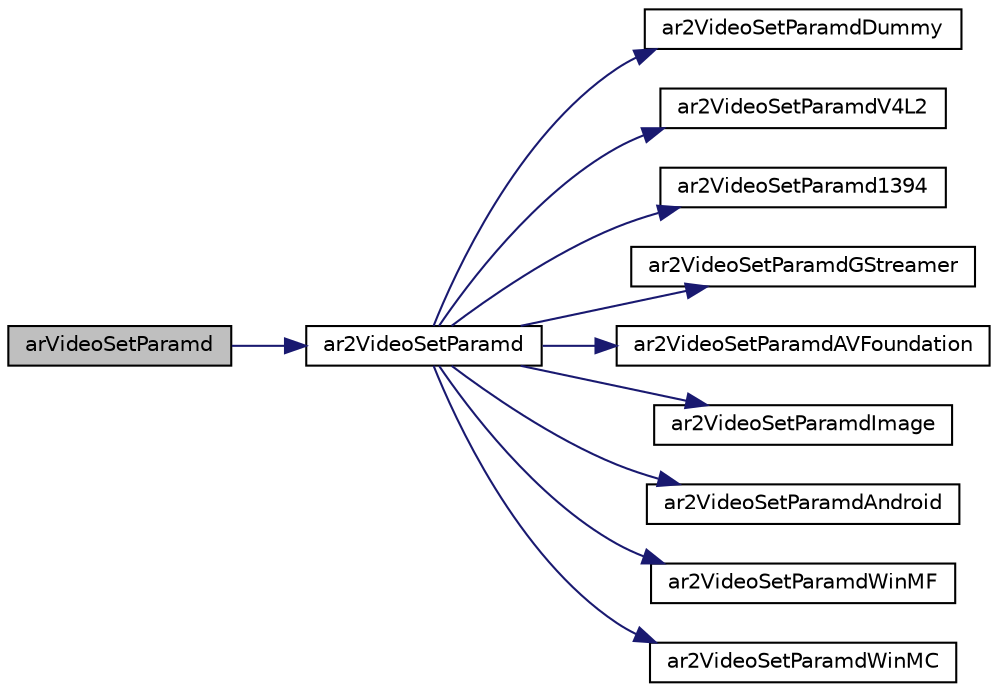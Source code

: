 digraph "arVideoSetParamd"
{
 // INTERACTIVE_SVG=YES
  edge [fontname="Helvetica",fontsize="10",labelfontname="Helvetica",labelfontsize="10"];
  node [fontname="Helvetica",fontsize="10",shape=record];
  rankdir="LR";
  Node1 [label="arVideoSetParamd",height=0.2,width=0.4,color="black", fillcolor="grey75", style="filled", fontcolor="black"];
  Node1 -> Node2 [color="midnightblue",fontsize="10",style="solid",fontname="Helvetica"];
  Node2 [label="ar2VideoSetParamd",height=0.2,width=0.4,color="black", fillcolor="white", style="filled",URL="$video_8h.html#a626b290f5fd8d4d1f4fa36ad2aeda5a8"];
  Node2 -> Node3 [color="midnightblue",fontsize="10",style="solid",fontname="Helvetica"];
  Node3 [label="ar2VideoSetParamdDummy",height=0.2,width=0.4,color="black", fillcolor="white", style="filled",URL="$video_dummy_8h.html#aef2add30b6d6978801c419385f1cf10d"];
  Node2 -> Node4 [color="midnightblue",fontsize="10",style="solid",fontname="Helvetica"];
  Node4 [label="ar2VideoSetParamdV4L2",height=0.2,width=0.4,color="black", fillcolor="white", style="filled",URL="$video_v4_l2_8h.html#a0b82709005311247b83e1ed65c1bc7e0"];
  Node2 -> Node5 [color="midnightblue",fontsize="10",style="solid",fontname="Helvetica"];
  Node5 [label="ar2VideoSetParamd1394",height=0.2,width=0.4,color="black", fillcolor="white", style="filled",URL="$video1394_8h.html#a587efc1fce5c276994fb760420c0100f"];
  Node2 -> Node6 [color="midnightblue",fontsize="10",style="solid",fontname="Helvetica"];
  Node6 [label="ar2VideoSetParamdGStreamer",height=0.2,width=0.4,color="black", fillcolor="white", style="filled",URL="$video_g_streamer_8h.html#adb81919f04ff4409efdc7e191c407c67"];
  Node2 -> Node7 [color="midnightblue",fontsize="10",style="solid",fontname="Helvetica"];
  Node7 [label="ar2VideoSetParamdAVFoundation",height=0.2,width=0.4,color="black", fillcolor="white", style="filled",URL="$video_a_v_foundation_8h.html#a8d2d3a18cc10616adf1eba84fb16e56b"];
  Node2 -> Node8 [color="midnightblue",fontsize="10",style="solid",fontname="Helvetica"];
  Node8 [label="ar2VideoSetParamdImage",height=0.2,width=0.4,color="black", fillcolor="white", style="filled",URL="$video_image_8h.html#a385dd855e8dc4e39a46a3ee85a14dd5c"];
  Node2 -> Node9 [color="midnightblue",fontsize="10",style="solid",fontname="Helvetica"];
  Node9 [label="ar2VideoSetParamdAndroid",height=0.2,width=0.4,color="black", fillcolor="white", style="filled",URL="$video_android_8h.html#afa5b2d42a0c5ba2dca4db3b502ff4465"];
  Node2 -> Node10 [color="midnightblue",fontsize="10",style="solid",fontname="Helvetica"];
  Node10 [label="ar2VideoSetParamdWinMF",height=0.2,width=0.4,color="black", fillcolor="white", style="filled",URL="$video_windows_media_foundation_8h.html#ae90789cc201420282a1e85cababc7fee"];
  Node2 -> Node11 [color="midnightblue",fontsize="10",style="solid",fontname="Helvetica"];
  Node11 [label="ar2VideoSetParamdWinMC",height=0.2,width=0.4,color="black", fillcolor="white", style="filled",URL="$video_windows_media_capture_8h.html#aae437d913bc6f3b21171bd722e475ae3"];
}
